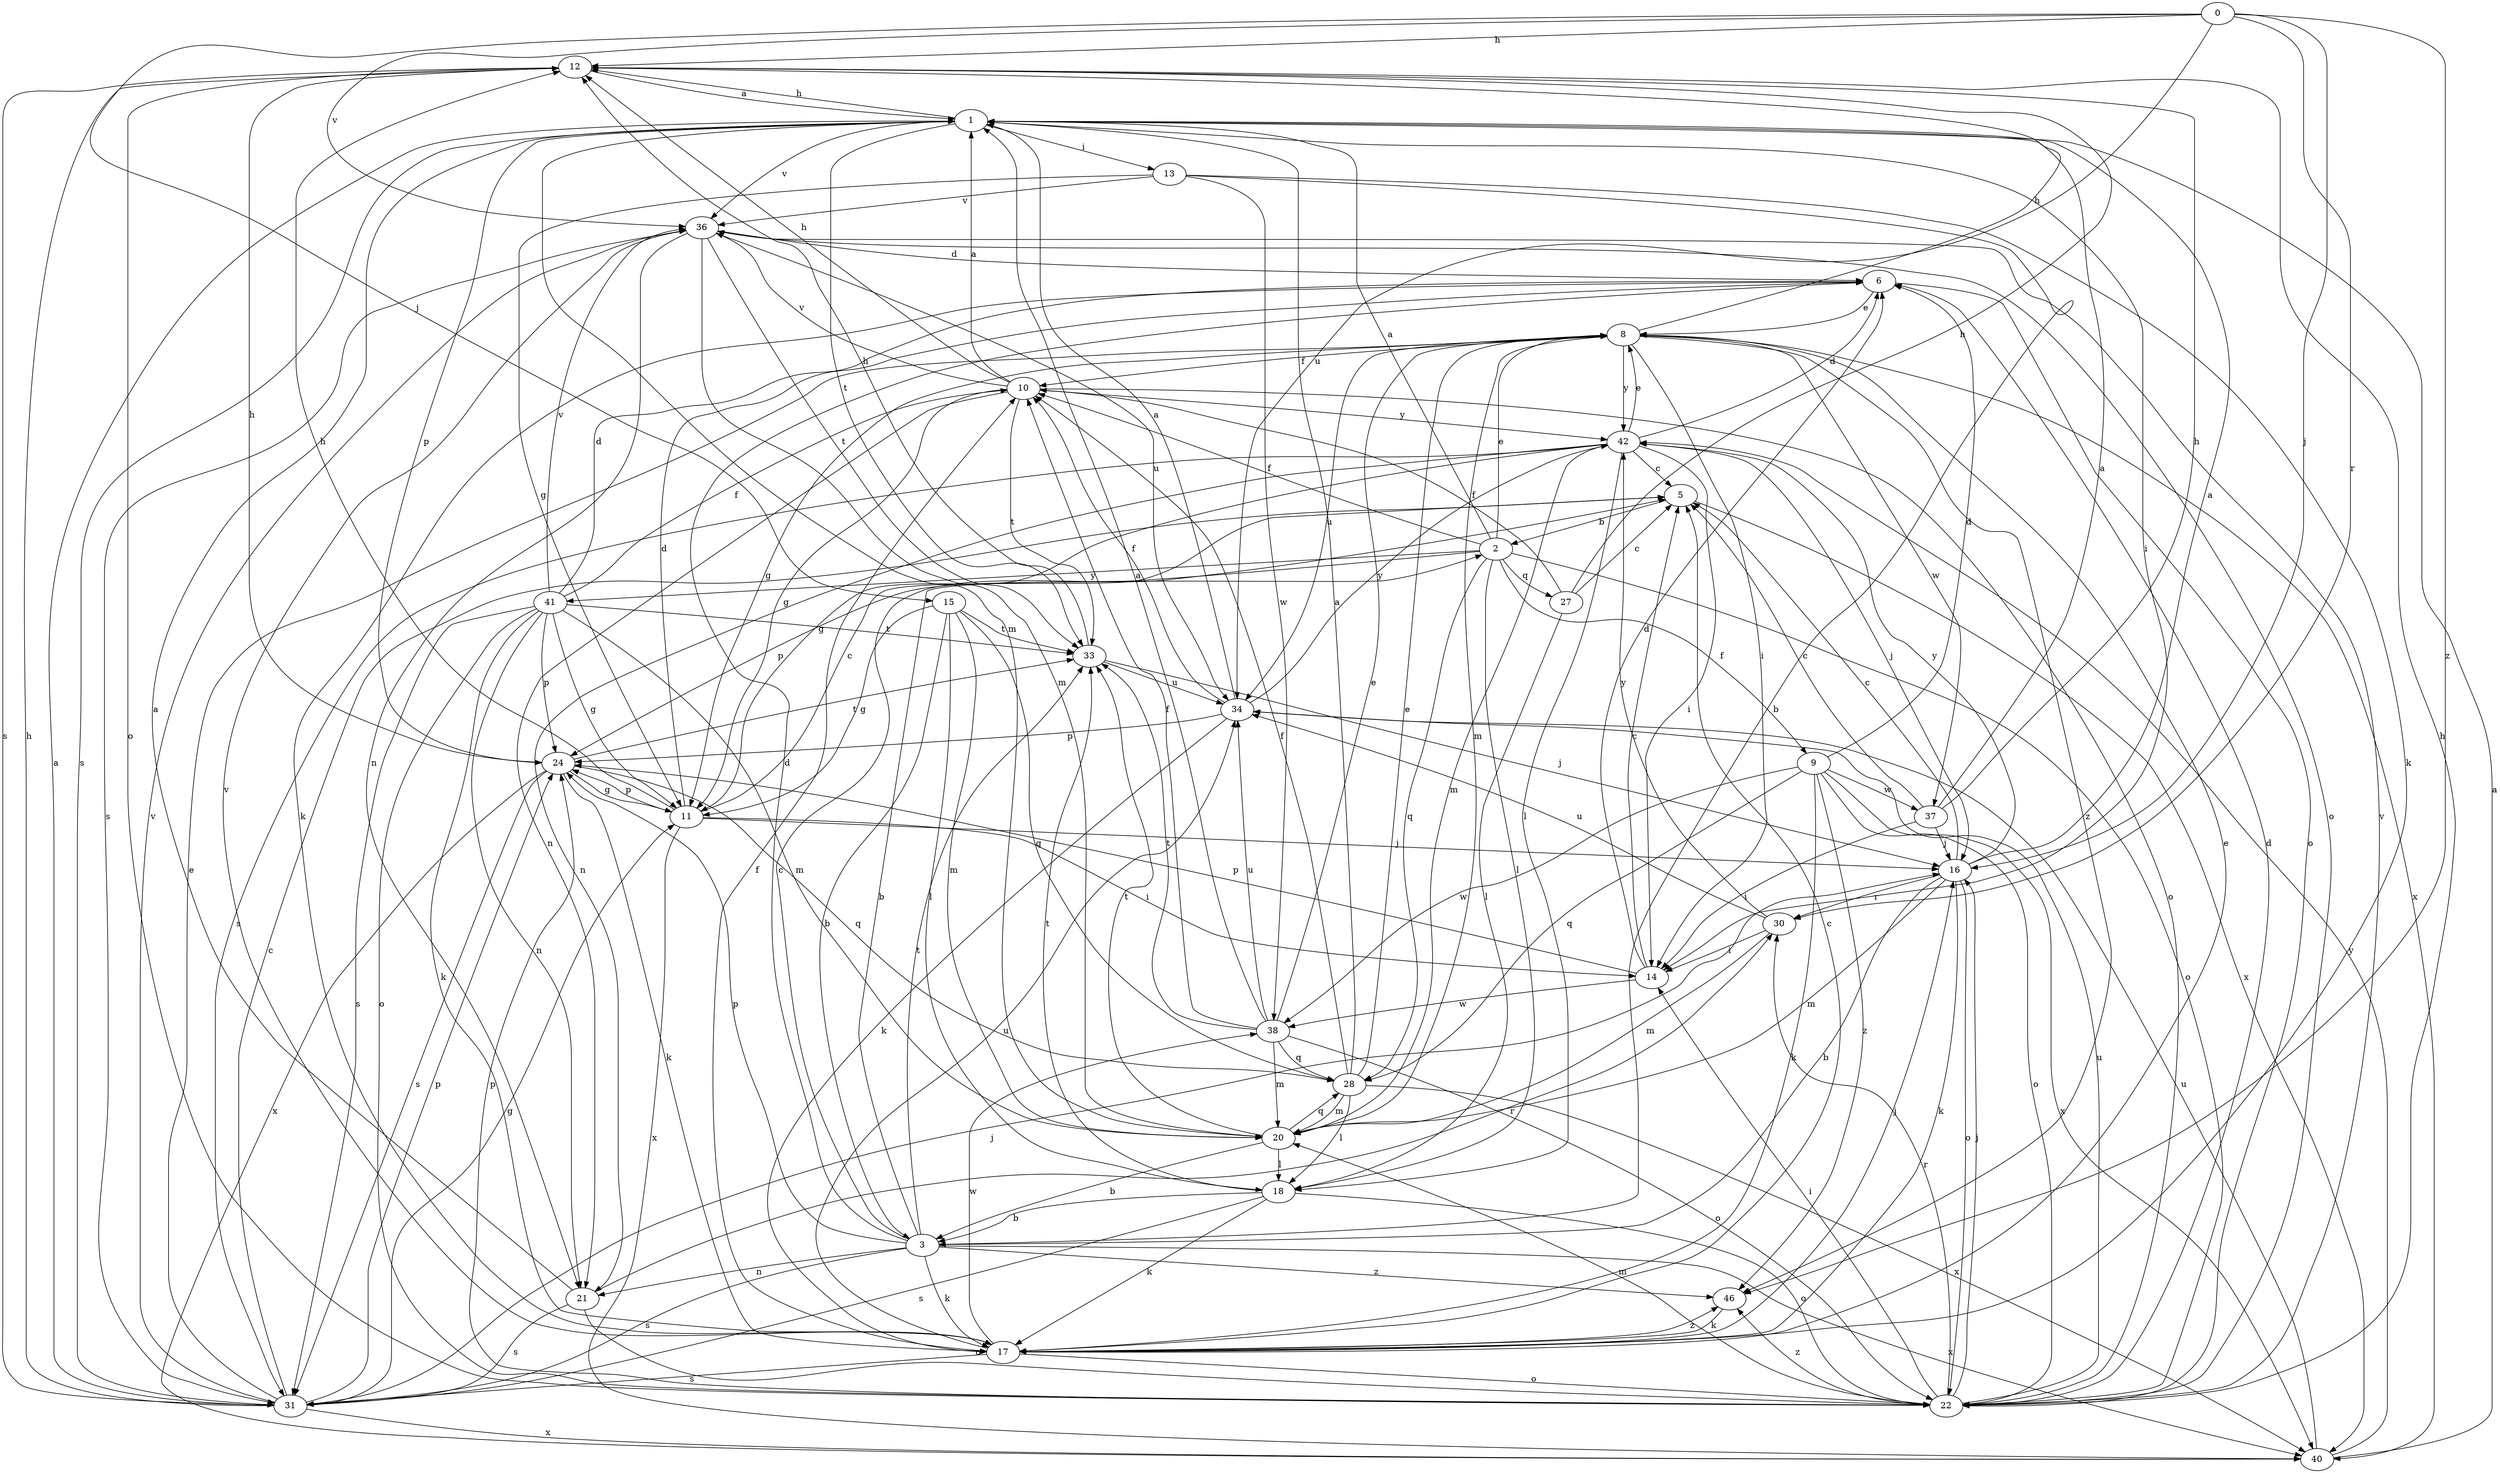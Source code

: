 strict digraph  {
0;
1;
2;
3;
5;
6;
8;
9;
10;
11;
12;
13;
14;
15;
16;
17;
18;
20;
21;
22;
24;
27;
28;
30;
31;
33;
34;
36;
37;
38;
40;
41;
42;
46;
0 -> 12  [label=h];
0 -> 15  [label=j];
0 -> 16  [label=j];
0 -> 30  [label=r];
0 -> 34  [label=u];
0 -> 36  [label=v];
0 -> 46  [label=z];
1 -> 12  [label=h];
1 -> 13  [label=i];
1 -> 14  [label=i];
1 -> 20  [label=m];
1 -> 24  [label=p];
1 -> 31  [label=s];
1 -> 33  [label=t];
1 -> 36  [label=v];
2 -> 1  [label=a];
2 -> 8  [label=e];
2 -> 9  [label=f];
2 -> 10  [label=f];
2 -> 18  [label=l];
2 -> 22  [label=o];
2 -> 24  [label=p];
2 -> 27  [label=q];
2 -> 28  [label=q];
2 -> 41  [label=y];
3 -> 2  [label=b];
3 -> 5  [label=c];
3 -> 6  [label=d];
3 -> 17  [label=k];
3 -> 21  [label=n];
3 -> 24  [label=p];
3 -> 31  [label=s];
3 -> 33  [label=t];
3 -> 40  [label=x];
3 -> 46  [label=z];
5 -> 2  [label=b];
5 -> 40  [label=x];
6 -> 8  [label=e];
6 -> 17  [label=k];
6 -> 22  [label=o];
8 -> 10  [label=f];
8 -> 11  [label=g];
8 -> 12  [label=h];
8 -> 14  [label=i];
8 -> 20  [label=m];
8 -> 34  [label=u];
8 -> 37  [label=w];
8 -> 40  [label=x];
8 -> 42  [label=y];
8 -> 46  [label=z];
9 -> 6  [label=d];
9 -> 17  [label=k];
9 -> 22  [label=o];
9 -> 28  [label=q];
9 -> 37  [label=w];
9 -> 38  [label=w];
9 -> 40  [label=x];
9 -> 46  [label=z];
10 -> 1  [label=a];
10 -> 11  [label=g];
10 -> 12  [label=h];
10 -> 21  [label=n];
10 -> 22  [label=o];
10 -> 33  [label=t];
10 -> 36  [label=v];
10 -> 42  [label=y];
11 -> 5  [label=c];
11 -> 6  [label=d];
11 -> 12  [label=h];
11 -> 14  [label=i];
11 -> 16  [label=j];
11 -> 24  [label=p];
11 -> 40  [label=x];
12 -> 1  [label=a];
12 -> 22  [label=o];
12 -> 31  [label=s];
13 -> 3  [label=b];
13 -> 11  [label=g];
13 -> 17  [label=k];
13 -> 36  [label=v];
13 -> 38  [label=w];
14 -> 5  [label=c];
14 -> 6  [label=d];
14 -> 24  [label=p];
14 -> 38  [label=w];
15 -> 3  [label=b];
15 -> 11  [label=g];
15 -> 18  [label=l];
15 -> 20  [label=m];
15 -> 28  [label=q];
15 -> 33  [label=t];
16 -> 1  [label=a];
16 -> 3  [label=b];
16 -> 5  [label=c];
16 -> 17  [label=k];
16 -> 20  [label=m];
16 -> 22  [label=o];
16 -> 30  [label=r];
16 -> 42  [label=y];
17 -> 5  [label=c];
17 -> 8  [label=e];
17 -> 10  [label=f];
17 -> 16  [label=j];
17 -> 22  [label=o];
17 -> 31  [label=s];
17 -> 34  [label=u];
17 -> 36  [label=v];
17 -> 38  [label=w];
17 -> 46  [label=z];
18 -> 3  [label=b];
18 -> 17  [label=k];
18 -> 22  [label=o];
18 -> 31  [label=s];
18 -> 33  [label=t];
20 -> 3  [label=b];
20 -> 18  [label=l];
20 -> 28  [label=q];
20 -> 33  [label=t];
21 -> 1  [label=a];
21 -> 22  [label=o];
21 -> 30  [label=r];
21 -> 31  [label=s];
22 -> 6  [label=d];
22 -> 12  [label=h];
22 -> 14  [label=i];
22 -> 16  [label=j];
22 -> 20  [label=m];
22 -> 24  [label=p];
22 -> 30  [label=r];
22 -> 34  [label=u];
22 -> 36  [label=v];
22 -> 46  [label=z];
24 -> 11  [label=g];
24 -> 12  [label=h];
24 -> 17  [label=k];
24 -> 28  [label=q];
24 -> 31  [label=s];
24 -> 33  [label=t];
24 -> 40  [label=x];
27 -> 5  [label=c];
27 -> 10  [label=f];
27 -> 12  [label=h];
27 -> 18  [label=l];
28 -> 1  [label=a];
28 -> 8  [label=e];
28 -> 10  [label=f];
28 -> 18  [label=l];
28 -> 20  [label=m];
28 -> 40  [label=x];
30 -> 14  [label=i];
30 -> 20  [label=m];
30 -> 34  [label=u];
30 -> 42  [label=y];
31 -> 1  [label=a];
31 -> 5  [label=c];
31 -> 8  [label=e];
31 -> 11  [label=g];
31 -> 12  [label=h];
31 -> 16  [label=j];
31 -> 24  [label=p];
31 -> 36  [label=v];
31 -> 40  [label=x];
33 -> 12  [label=h];
33 -> 16  [label=j];
33 -> 34  [label=u];
34 -> 1  [label=a];
34 -> 10  [label=f];
34 -> 17  [label=k];
34 -> 24  [label=p];
34 -> 42  [label=y];
36 -> 6  [label=d];
36 -> 20  [label=m];
36 -> 21  [label=n];
36 -> 22  [label=o];
36 -> 31  [label=s];
36 -> 33  [label=t];
36 -> 34  [label=u];
37 -> 1  [label=a];
37 -> 5  [label=c];
37 -> 12  [label=h];
37 -> 14  [label=i];
37 -> 16  [label=j];
38 -> 1  [label=a];
38 -> 8  [label=e];
38 -> 10  [label=f];
38 -> 20  [label=m];
38 -> 22  [label=o];
38 -> 28  [label=q];
38 -> 33  [label=t];
38 -> 34  [label=u];
40 -> 1  [label=a];
40 -> 34  [label=u];
40 -> 42  [label=y];
41 -> 6  [label=d];
41 -> 10  [label=f];
41 -> 11  [label=g];
41 -> 17  [label=k];
41 -> 20  [label=m];
41 -> 21  [label=n];
41 -> 22  [label=o];
41 -> 24  [label=p];
41 -> 31  [label=s];
41 -> 33  [label=t];
41 -> 36  [label=v];
42 -> 5  [label=c];
42 -> 6  [label=d];
42 -> 8  [label=e];
42 -> 11  [label=g];
42 -> 14  [label=i];
42 -> 16  [label=j];
42 -> 18  [label=l];
42 -> 20  [label=m];
42 -> 21  [label=n];
42 -> 31  [label=s];
46 -> 17  [label=k];
}
